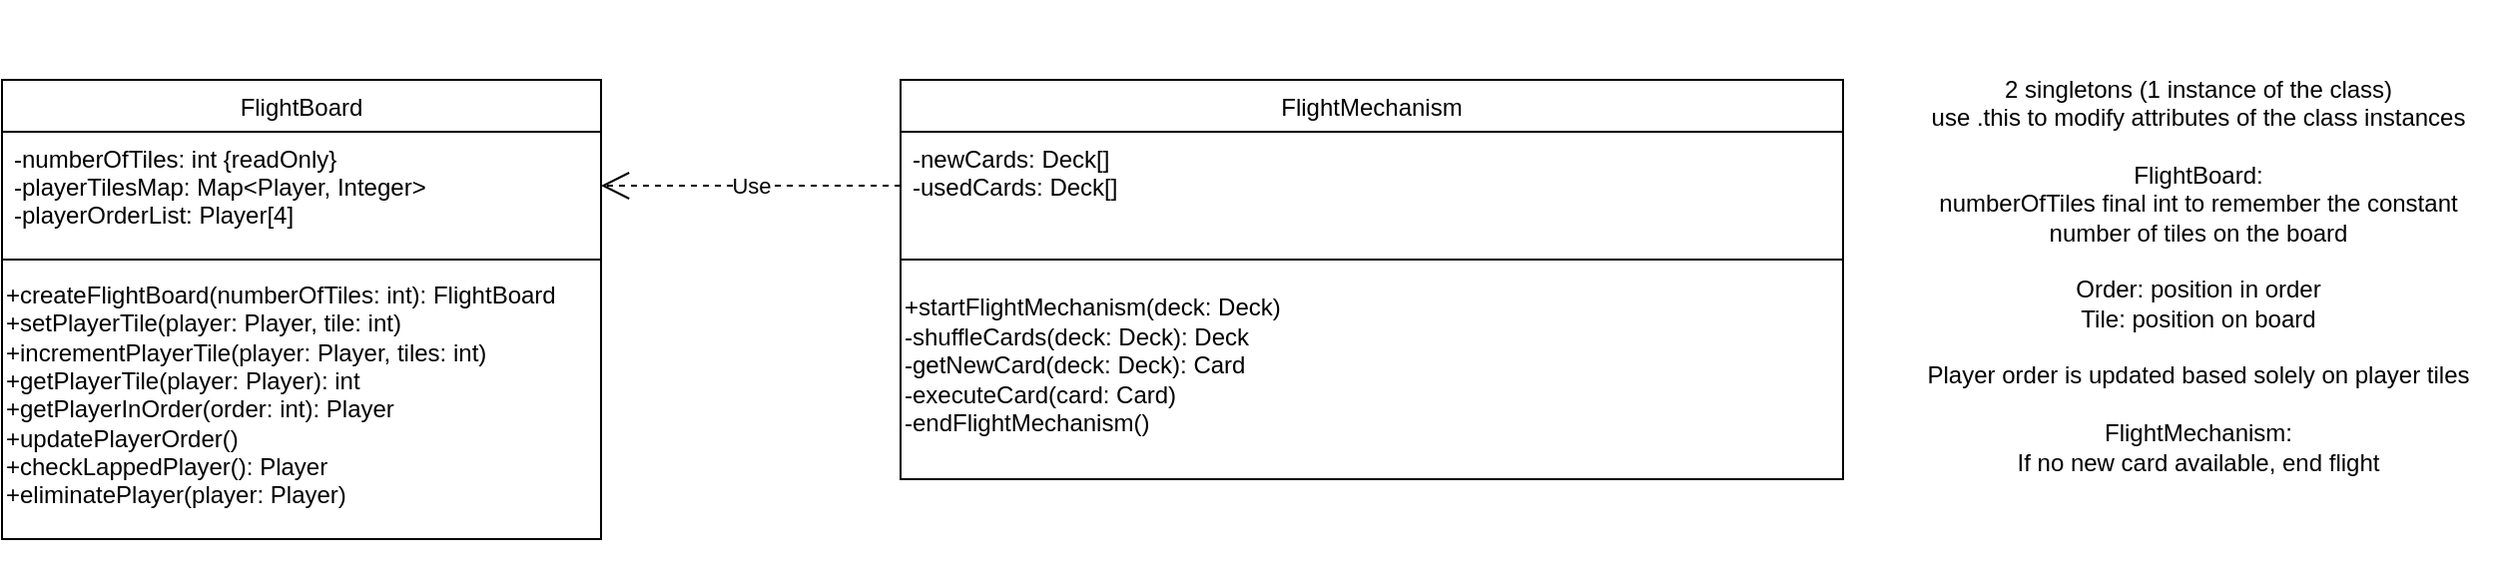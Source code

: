 <mxfile version="26.1.0">
  <diagram id="C5RBs43oDa-KdzZeNtuy" name="Page-1">
    <mxGraphModel dx="2072" dy="759" grid="1" gridSize="10" guides="1" tooltips="1" connect="1" arrows="1" fold="1" page="1" pageScale="1" pageWidth="827" pageHeight="1169" math="0" shadow="0">
      <root>
        <mxCell id="WIyWlLk6GJQsqaUBKTNV-0" />
        <mxCell id="WIyWlLk6GJQsqaUBKTNV-1" parent="WIyWlLk6GJQsqaUBKTNV-0" />
        <mxCell id="zkfFHV4jXpPFQw0GAbJ--17" value="FlightMechanism" style="swimlane;fontStyle=0;align=center;verticalAlign=top;childLayout=stackLayout;horizontal=1;startSize=26;horizontalStack=0;resizeParent=1;resizeLast=0;collapsible=1;marginBottom=0;rounded=0;shadow=0;strokeWidth=1;" parent="WIyWlLk6GJQsqaUBKTNV-1" vertex="1">
          <mxGeometry x="-200" y="180" width="472" height="200" as="geometry">
            <mxRectangle x="-2" y="180" width="160" height="26" as="alternateBounds" />
          </mxGeometry>
        </mxCell>
        <mxCell id="zkfFHV4jXpPFQw0GAbJ--19" value="-newCards: Deck[]&#xa;-usedCards: Deck[]&#xa;" style="text;align=left;verticalAlign=top;spacingLeft=4;spacingRight=4;overflow=hidden;rotatable=0;points=[[0,0.5],[1,0.5]];portConstraint=eastwest;rounded=0;shadow=0;html=0;" parent="zkfFHV4jXpPFQw0GAbJ--17" vertex="1">
          <mxGeometry y="26" width="472" height="54" as="geometry" />
        </mxCell>
        <mxCell id="zkfFHV4jXpPFQw0GAbJ--23" value="" style="line;html=1;strokeWidth=1;align=left;verticalAlign=middle;spacingTop=-1;spacingLeft=3;spacingRight=3;rotatable=0;labelPosition=right;points=[];portConstraint=eastwest;" parent="zkfFHV4jXpPFQw0GAbJ--17" vertex="1">
          <mxGeometry y="80" width="472" height="20" as="geometry" />
        </mxCell>
        <mxCell id="pxoufbot8qxQPVuUizvH-9" value="&lt;div&gt;&lt;div&gt;+startFlightMechanism(deck: Deck)&lt;/div&gt;&lt;/div&gt;&lt;div&gt;-shuffleCards(deck: Deck): Deck&lt;/div&gt;&lt;div&gt;-getNewCard(deck: Deck): Card&lt;/div&gt;&lt;div&gt;-executeCard(card: Card)&lt;/div&gt;&lt;div&gt;-endFlightMechanism()&lt;/div&gt;&lt;div&gt;&amp;nbsp;&lt;/div&gt;" style="text;html=1;align=left;verticalAlign=middle;whiteSpace=wrap;rounded=0;" vertex="1" parent="zkfFHV4jXpPFQw0GAbJ--17">
          <mxGeometry y="100" width="472" height="100" as="geometry" />
        </mxCell>
        <mxCell id="pxoufbot8qxQPVuUizvH-7" value="&lt;div&gt;2 singletons (1 instance of the class)&lt;/div&gt;&lt;div&gt;use .this to modify attributes of the class instances&lt;/div&gt;&lt;div&gt;&lt;br&gt;&lt;/div&gt;&lt;div&gt;FlightBoard:&lt;/div&gt;numberOfTiles final int to remember the constant number of tiles on the board&lt;div&gt;&lt;br&gt;&lt;/div&gt;&lt;div&gt;Order: position in order&lt;/div&gt;&lt;div&gt;Tile: position on board&lt;/div&gt;&lt;div&gt;&lt;br&gt;&lt;/div&gt;&lt;div&gt;Player order is updated based solely on player tiles&lt;/div&gt;&lt;div&gt;&lt;br&gt;&lt;/div&gt;&lt;div&gt;FlightMechanism:&lt;/div&gt;&lt;div&gt;If no new card available, end flight&lt;/div&gt;&lt;div&gt;&lt;br&gt;&lt;/div&gt;" style="text;html=1;align=center;verticalAlign=middle;whiteSpace=wrap;rounded=0;" vertex="1" parent="WIyWlLk6GJQsqaUBKTNV-1">
          <mxGeometry x="300" y="140" width="300" height="290" as="geometry" />
        </mxCell>
        <mxCell id="pxoufbot8qxQPVuUizvH-11" value="FlightBoard" style="swimlane;fontStyle=0;align=center;verticalAlign=top;childLayout=stackLayout;horizontal=1;startSize=26;horizontalStack=0;resizeParent=1;resizeLast=0;collapsible=1;marginBottom=0;rounded=0;shadow=0;strokeWidth=1;" vertex="1" parent="WIyWlLk6GJQsqaUBKTNV-1">
          <mxGeometry x="-650" y="180" width="300" height="230" as="geometry">
            <mxRectangle x="-2" y="180" width="160" height="26" as="alternateBounds" />
          </mxGeometry>
        </mxCell>
        <mxCell id="pxoufbot8qxQPVuUizvH-12" value="-numberOfTiles: int {readOnly}&#xa;-playerTilesMap: Map&lt;Player, Integer&gt;&#xa;-playerOrderList: Player[4]" style="text;align=left;verticalAlign=top;spacingLeft=4;spacingRight=4;overflow=hidden;rotatable=0;points=[[0,0.5],[1,0.5]];portConstraint=eastwest;rounded=0;shadow=0;html=0;" vertex="1" parent="pxoufbot8qxQPVuUizvH-11">
          <mxGeometry y="26" width="300" height="54" as="geometry" />
        </mxCell>
        <mxCell id="pxoufbot8qxQPVuUizvH-13" value="" style="line;html=1;strokeWidth=1;align=left;verticalAlign=middle;spacingTop=-1;spacingLeft=3;spacingRight=3;rotatable=0;labelPosition=right;points=[];portConstraint=eastwest;" vertex="1" parent="pxoufbot8qxQPVuUizvH-11">
          <mxGeometry y="80" width="300" height="20" as="geometry" />
        </mxCell>
        <mxCell id="pxoufbot8qxQPVuUizvH-14" value="+createFlightBoard(numberOfTiles: int): FlightBoard&lt;div&gt;+setPlayerTile(player: Player, tile: int)&lt;/div&gt;&lt;div&gt;+incrementPlayerTile(player: Player, tiles: int)&lt;/div&gt;&lt;div&gt;+getPlayerTile(player: Player): int&lt;br&gt;&lt;div&gt;&lt;div&gt;+getPlayerInOrder(order: int): Player&lt;/div&gt;&lt;div&gt;+updatePlayerOrder()&lt;/div&gt;&lt;div&gt;+checkLappedPlayer(): Player&lt;/div&gt;&lt;/div&gt;&lt;div&gt;+eliminatePlayer(player: Player)&lt;/div&gt;&lt;div&gt;&lt;br&gt;&lt;/div&gt;&lt;/div&gt;" style="text;html=1;align=left;verticalAlign=middle;whiteSpace=wrap;rounded=0;" vertex="1" parent="pxoufbot8qxQPVuUizvH-11">
          <mxGeometry y="100" width="300" height="130" as="geometry" />
        </mxCell>
        <mxCell id="pxoufbot8qxQPVuUizvH-18" value="Use" style="endArrow=open;endSize=12;dashed=1;html=1;rounded=0;entryX=1;entryY=0.5;entryDx=0;entryDy=0;exitX=0;exitY=0.5;exitDx=0;exitDy=0;" edge="1" parent="WIyWlLk6GJQsqaUBKTNV-1" source="zkfFHV4jXpPFQw0GAbJ--19" target="pxoufbot8qxQPVuUizvH-12">
          <mxGeometry width="160" relative="1" as="geometry">
            <mxPoint x="-200" y="230" as="sourcePoint" />
            <mxPoint x="-40" y="230" as="targetPoint" />
          </mxGeometry>
        </mxCell>
      </root>
    </mxGraphModel>
  </diagram>
</mxfile>
